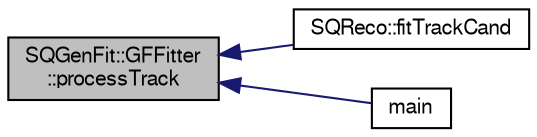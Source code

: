 digraph "SQGenFit::GFFitter::processTrack"
{
  bgcolor="transparent";
  edge [fontname="FreeSans",fontsize="10",labelfontname="FreeSans",labelfontsize="10"];
  node [fontname="FreeSans",fontsize="10",shape=record];
  rankdir="LR";
  Node1 [label="SQGenFit::GFFitter\l::processTrack",height=0.2,width=0.4,color="black", fillcolor="grey75", style="filled" fontcolor="black"];
  Node1 -> Node2 [dir="back",color="midnightblue",fontsize="10",style="solid",fontname="FreeSans"];
  Node2 [label="SQReco::fitTrackCand",height=0.2,width=0.4,color="black",URL="$df/df2/classSQReco.html#a32bb088e7896b2ecdb5b9aa4df1f6a50"];
  Node1 -> Node3 [dir="back",color="midnightblue",fontsize="10",style="solid",fontname="FreeSans"];
  Node3 [label="main",height=0.2,width=0.4,color="black",URL="$db/d86/test__minimum_8cxx.html#a0ddf1224851353fc92bfbff6f499fa97"];
}
